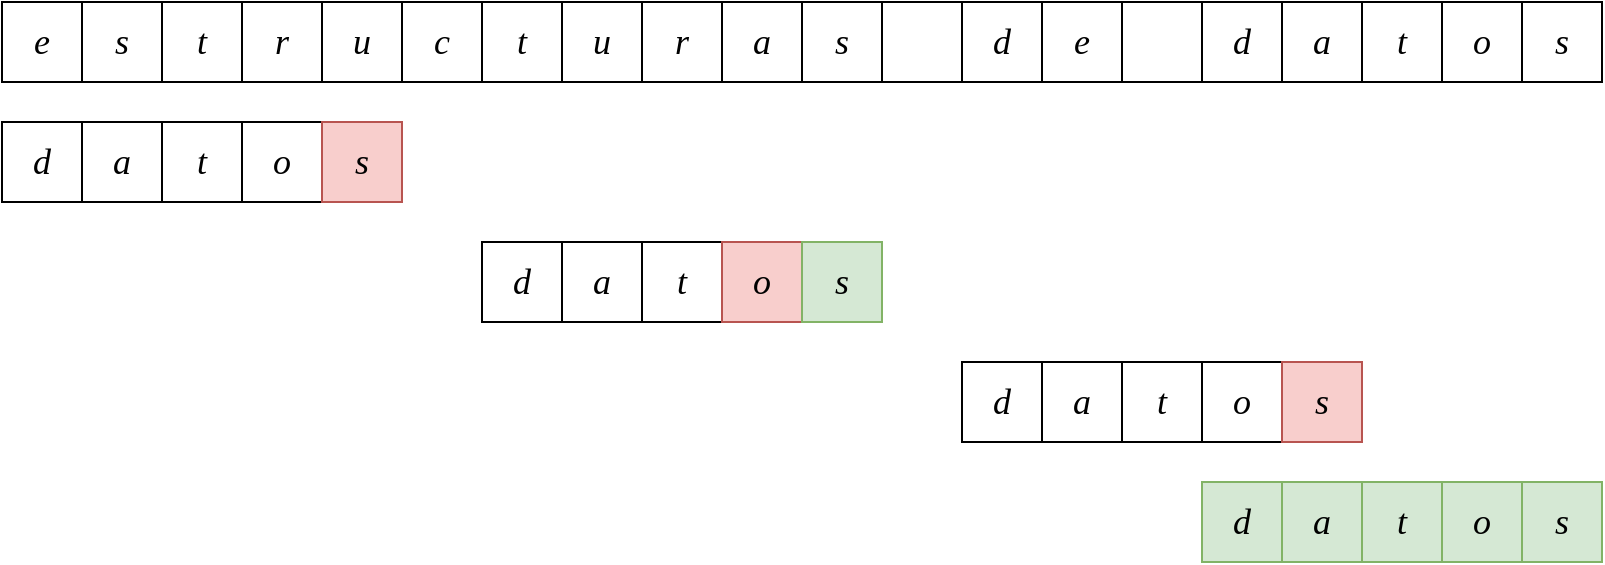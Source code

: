 <mxfile version="12.3.2" type="device" pages="1"><diagram id="65l7ETRmFl2YBwjKA_3H" name="Page-1"><mxGraphModel dx="1092" dy="816" grid="1" gridSize="10" guides="1" tooltips="1" connect="1" arrows="1" fold="1" page="1" pageScale="1" pageWidth="850" pageHeight="1100" math="0" shadow="0"><root><mxCell id="0"/><mxCell id="1" parent="0"/><mxCell id="vEnR5lknDzGGeN2CGNRa-22" value="&lt;font face=&quot;cm&quot; style=&quot;font-size: 18px&quot;&gt;&lt;i&gt;e&lt;/i&gt;&lt;/font&gt;" style="whiteSpace=wrap;html=1;aspect=fixed;" parent="1" vertex="1"><mxGeometry y="40" width="40" height="40" as="geometry"/></mxCell><mxCell id="vEnR5lknDzGGeN2CGNRa-23" value="&lt;font face=&quot;cm&quot; style=&quot;font-size: 18px&quot;&gt;&lt;i&gt;s&lt;/i&gt;&lt;/font&gt;" style="whiteSpace=wrap;html=1;aspect=fixed;" parent="1" vertex="1"><mxGeometry x="40" y="40" width="40" height="40" as="geometry"/></mxCell><mxCell id="vEnR5lknDzGGeN2CGNRa-24" value="&lt;font face=&quot;cm&quot; style=&quot;font-size: 18px&quot;&gt;&lt;i&gt;t&lt;/i&gt;&lt;/font&gt;" style="whiteSpace=wrap;html=1;aspect=fixed;" parent="1" vertex="1"><mxGeometry x="80" y="40" width="40" height="40" as="geometry"/></mxCell><mxCell id="vEnR5lknDzGGeN2CGNRa-25" value="&lt;font face=&quot;cm&quot; style=&quot;font-size: 18px&quot;&gt;&lt;i&gt;r&lt;/i&gt;&lt;/font&gt;" style="whiteSpace=wrap;html=1;aspect=fixed;" parent="1" vertex="1"><mxGeometry x="120" y="40" width="40" height="40" as="geometry"/></mxCell><mxCell id="vEnR5lknDzGGeN2CGNRa-26" value="&lt;font face=&quot;cm&quot; style=&quot;font-size: 18px&quot;&gt;&lt;i&gt;u&lt;/i&gt;&lt;/font&gt;" style="whiteSpace=wrap;html=1;aspect=fixed;" parent="1" vertex="1"><mxGeometry x="160" y="40" width="40" height="40" as="geometry"/></mxCell><mxCell id="vEnR5lknDzGGeN2CGNRa-27" value="&lt;font face=&quot;cm&quot;&gt;&lt;span style=&quot;font-size: 18px&quot;&gt;&lt;i&gt;d&lt;/i&gt;&lt;/span&gt;&lt;/font&gt;" style="whiteSpace=wrap;html=1;aspect=fixed;" parent="1" vertex="1"><mxGeometry y="100" width="40" height="40" as="geometry"/></mxCell><mxCell id="vEnR5lknDzGGeN2CGNRa-28" value="&lt;font face=&quot;cm&quot; style=&quot;font-size: 18px&quot;&gt;&lt;i&gt;a&lt;/i&gt;&lt;/font&gt;" style="whiteSpace=wrap;html=1;aspect=fixed;" parent="1" vertex="1"><mxGeometry x="40" y="100" width="40" height="40" as="geometry"/></mxCell><mxCell id="vEnR5lknDzGGeN2CGNRa-29" value="&lt;font face=&quot;cm&quot; style=&quot;font-size: 18px&quot;&gt;&lt;i&gt;t&lt;/i&gt;&lt;/font&gt;" style="whiteSpace=wrap;html=1;aspect=fixed;" parent="1" vertex="1"><mxGeometry x="80" y="100" width="40" height="40" as="geometry"/></mxCell><mxCell id="vEnR5lknDzGGeN2CGNRa-30" value="&lt;font face=&quot;cm&quot; style=&quot;font-size: 18px&quot;&gt;&lt;i&gt;o&lt;/i&gt;&lt;/font&gt;" style="whiteSpace=wrap;html=1;aspect=fixed;" parent="1" vertex="1"><mxGeometry x="120" y="100" width="40" height="40" as="geometry"/></mxCell><mxCell id="vEnR5lknDzGGeN2CGNRa-31" value="&lt;font face=&quot;cm&quot; style=&quot;font-size: 18px&quot;&gt;&lt;i&gt;s&lt;/i&gt;&lt;/font&gt;" style="whiteSpace=wrap;html=1;aspect=fixed;fillColor=#f8cecc;strokeColor=#b85450;" parent="1" vertex="1"><mxGeometry x="160" y="100" width="40" height="40" as="geometry"/></mxCell><mxCell id="vEnR5lknDzGGeN2CGNRa-32" value="&lt;font face=&quot;cm&quot; style=&quot;font-size: 18px&quot;&gt;&lt;i&gt;c&lt;/i&gt;&lt;/font&gt;" style="whiteSpace=wrap;html=1;aspect=fixed;" parent="1" vertex="1"><mxGeometry x="200" y="40" width="40" height="40" as="geometry"/></mxCell><mxCell id="vEnR5lknDzGGeN2CGNRa-33" value="&lt;font face=&quot;cm&quot; style=&quot;font-size: 18px&quot;&gt;&lt;i&gt;t&lt;/i&gt;&lt;/font&gt;" style="whiteSpace=wrap;html=1;aspect=fixed;" parent="1" vertex="1"><mxGeometry x="240" y="40" width="40" height="40" as="geometry"/></mxCell><mxCell id="vEnR5lknDzGGeN2CGNRa-34" value="&lt;font face=&quot;cm&quot; style=&quot;font-size: 18px&quot;&gt;&lt;i&gt;u&lt;/i&gt;&lt;/font&gt;" style="whiteSpace=wrap;html=1;aspect=fixed;" parent="1" vertex="1"><mxGeometry x="280" y="40" width="40" height="40" as="geometry"/></mxCell><mxCell id="vEnR5lknDzGGeN2CGNRa-35" value="&lt;font face=&quot;cm&quot; style=&quot;font-size: 18px&quot;&gt;&lt;i&gt;r&lt;/i&gt;&lt;/font&gt;" style="whiteSpace=wrap;html=1;aspect=fixed;" parent="1" vertex="1"><mxGeometry x="320" y="40" width="40" height="40" as="geometry"/></mxCell><mxCell id="vEnR5lknDzGGeN2CGNRa-36" value="&lt;font face=&quot;cm&quot; style=&quot;font-size: 18px&quot;&gt;&lt;i&gt;a&lt;/i&gt;&lt;/font&gt;" style="whiteSpace=wrap;html=1;aspect=fixed;" parent="1" vertex="1"><mxGeometry x="360" y="40" width="40" height="40" as="geometry"/></mxCell><mxCell id="vEnR5lknDzGGeN2CGNRa-37" value="&lt;font face=&quot;cm&quot; style=&quot;font-size: 18px&quot;&gt;&lt;i&gt;s&lt;/i&gt;&lt;/font&gt;" style="whiteSpace=wrap;html=1;aspect=fixed;" parent="1" vertex="1"><mxGeometry x="400" y="40" width="40" height="40" as="geometry"/></mxCell><mxCell id="vEnR5lknDzGGeN2CGNRa-38" value="&lt;font face=&quot;cm&quot;&gt;&lt;span style=&quot;font-size: 18px&quot;&gt;&lt;i&gt;&amp;nbsp;&lt;/i&gt;&lt;/span&gt;&lt;/font&gt;" style="whiteSpace=wrap;html=1;aspect=fixed;" parent="1" vertex="1"><mxGeometry x="440" y="40" width="40" height="40" as="geometry"/></mxCell><mxCell id="vEnR5lknDzGGeN2CGNRa-39" value="&lt;font face=&quot;cm&quot; style=&quot;font-size: 18px&quot;&gt;&lt;i&gt;d&lt;/i&gt;&lt;/font&gt;" style="whiteSpace=wrap;html=1;aspect=fixed;" parent="1" vertex="1"><mxGeometry x="480" y="40" width="40" height="40" as="geometry"/></mxCell><mxCell id="vEnR5lknDzGGeN2CGNRa-40" value="&lt;font face=&quot;cm&quot; style=&quot;font-size: 18px&quot;&gt;&lt;i&gt;e&lt;/i&gt;&lt;/font&gt;" style="whiteSpace=wrap;html=1;aspect=fixed;" parent="1" vertex="1"><mxGeometry x="520" y="40" width="40" height="40" as="geometry"/></mxCell><mxCell id="vEnR5lknDzGGeN2CGNRa-41" value="&lt;font face=&quot;cm&quot;&gt;&lt;span style=&quot;font-size: 18px&quot;&gt;&lt;i&gt;&amp;nbsp;&lt;/i&gt;&lt;/span&gt;&lt;/font&gt;" style="whiteSpace=wrap;html=1;aspect=fixed;" parent="1" vertex="1"><mxGeometry x="560" y="40" width="40" height="40" as="geometry"/></mxCell><mxCell id="vEnR5lknDzGGeN2CGNRa-42" value="&lt;font face=&quot;cm&quot; style=&quot;font-size: 18px&quot;&gt;&lt;i&gt;d&lt;/i&gt;&lt;/font&gt;" style="whiteSpace=wrap;html=1;aspect=fixed;" parent="1" vertex="1"><mxGeometry x="600" y="40" width="40" height="40" as="geometry"/></mxCell><mxCell id="vEnR5lknDzGGeN2CGNRa-43" value="&lt;font face=&quot;cm&quot; style=&quot;font-size: 18px&quot;&gt;&lt;i&gt;a&lt;/i&gt;&lt;/font&gt;" style="whiteSpace=wrap;html=1;aspect=fixed;" parent="1" vertex="1"><mxGeometry x="640" y="40" width="40" height="40" as="geometry"/></mxCell><mxCell id="vEnR5lknDzGGeN2CGNRa-44" value="&lt;font face=&quot;cm&quot; style=&quot;font-size: 18px&quot;&gt;&lt;i&gt;t&lt;/i&gt;&lt;/font&gt;" style="whiteSpace=wrap;html=1;aspect=fixed;" parent="1" vertex="1"><mxGeometry x="680" y="40" width="40" height="40" as="geometry"/></mxCell><mxCell id="vEnR5lknDzGGeN2CGNRa-45" value="&lt;font face=&quot;cm&quot; style=&quot;font-size: 18px&quot;&gt;&lt;i&gt;o&lt;/i&gt;&lt;/font&gt;" style="whiteSpace=wrap;html=1;aspect=fixed;" parent="1" vertex="1"><mxGeometry x="720" y="40" width="40" height="40" as="geometry"/></mxCell><mxCell id="vEnR5lknDzGGeN2CGNRa-46" value="&lt;font face=&quot;cm&quot; style=&quot;font-size: 18px&quot;&gt;&lt;i&gt;s&lt;/i&gt;&lt;/font&gt;" style="whiteSpace=wrap;html=1;aspect=fixed;" parent="1" vertex="1"><mxGeometry x="760" y="40" width="40" height="40" as="geometry"/></mxCell><mxCell id="vEnR5lknDzGGeN2CGNRa-47" value="&lt;font face=&quot;cm&quot;&gt;&lt;span style=&quot;font-size: 18px&quot;&gt;&lt;i&gt;d&lt;/i&gt;&lt;/span&gt;&lt;/font&gt;" style="whiteSpace=wrap;html=1;aspect=fixed;fillColor=#d5e8d4;strokeColor=#82b366;" parent="1" vertex="1"><mxGeometry x="600" y="280" width="40" height="40" as="geometry"/></mxCell><mxCell id="vEnR5lknDzGGeN2CGNRa-48" value="&lt;font face=&quot;cm&quot; style=&quot;font-size: 18px&quot;&gt;&lt;i&gt;a&lt;/i&gt;&lt;/font&gt;" style="whiteSpace=wrap;html=1;aspect=fixed;fillColor=#d5e8d4;strokeColor=#82b366;" parent="1" vertex="1"><mxGeometry x="640" y="280" width="40" height="40" as="geometry"/></mxCell><mxCell id="vEnR5lknDzGGeN2CGNRa-49" value="&lt;font face=&quot;cm&quot; style=&quot;font-size: 18px&quot;&gt;&lt;i&gt;t&lt;/i&gt;&lt;/font&gt;" style="whiteSpace=wrap;html=1;aspect=fixed;fillColor=#d5e8d4;strokeColor=#82b366;" parent="1" vertex="1"><mxGeometry x="680" y="280" width="40" height="40" as="geometry"/></mxCell><mxCell id="vEnR5lknDzGGeN2CGNRa-50" value="&lt;font face=&quot;cm&quot; style=&quot;font-size: 18px&quot;&gt;&lt;i&gt;o&lt;/i&gt;&lt;/font&gt;" style="whiteSpace=wrap;html=1;aspect=fixed;fillColor=#d5e8d4;strokeColor=#82b366;" parent="1" vertex="1"><mxGeometry x="720" y="280" width="40" height="40" as="geometry"/></mxCell><mxCell id="vEnR5lknDzGGeN2CGNRa-51" value="&lt;font face=&quot;cm&quot; style=&quot;font-size: 18px&quot;&gt;&lt;i&gt;s&lt;/i&gt;&lt;/font&gt;" style="whiteSpace=wrap;html=1;aspect=fixed;fillColor=#d5e8d4;strokeColor=#82b366;" parent="1" vertex="1"><mxGeometry x="760" y="280" width="40" height="40" as="geometry"/></mxCell><mxCell id="vEnR5lknDzGGeN2CGNRa-52" value="&lt;font face=&quot;cm&quot;&gt;&lt;span style=&quot;font-size: 18px&quot;&gt;&lt;i&gt;d&lt;/i&gt;&lt;/span&gt;&lt;/font&gt;" style="whiteSpace=wrap;html=1;aspect=fixed;" parent="1" vertex="1"><mxGeometry x="240" y="160" width="40" height="40" as="geometry"/></mxCell><mxCell id="vEnR5lknDzGGeN2CGNRa-53" value="&lt;font face=&quot;cm&quot; style=&quot;font-size: 18px&quot;&gt;&lt;i&gt;a&lt;/i&gt;&lt;/font&gt;" style="whiteSpace=wrap;html=1;aspect=fixed;" parent="1" vertex="1"><mxGeometry x="280" y="160" width="40" height="40" as="geometry"/></mxCell><mxCell id="vEnR5lknDzGGeN2CGNRa-54" value="&lt;font face=&quot;cm&quot; style=&quot;font-size: 18px&quot;&gt;&lt;i&gt;t&lt;/i&gt;&lt;/font&gt;" style="whiteSpace=wrap;html=1;aspect=fixed;" parent="1" vertex="1"><mxGeometry x="320" y="160" width="40" height="40" as="geometry"/></mxCell><mxCell id="vEnR5lknDzGGeN2CGNRa-55" value="&lt;font face=&quot;cm&quot; style=&quot;font-size: 18px&quot;&gt;&lt;i&gt;o&lt;/i&gt;&lt;/font&gt;" style="whiteSpace=wrap;html=1;aspect=fixed;fillColor=#f8cecc;strokeColor=#b85450;" parent="1" vertex="1"><mxGeometry x="360" y="160" width="40" height="40" as="geometry"/></mxCell><mxCell id="vEnR5lknDzGGeN2CGNRa-56" value="&lt;font face=&quot;cm&quot; style=&quot;font-size: 18px&quot;&gt;&lt;i&gt;s&lt;/i&gt;&lt;/font&gt;" style="whiteSpace=wrap;html=1;aspect=fixed;fillColor=#d5e8d4;strokeColor=#82b366;" parent="1" vertex="1"><mxGeometry x="400" y="160" width="40" height="40" as="geometry"/></mxCell><mxCell id="vEnR5lknDzGGeN2CGNRa-57" value="&lt;font face=&quot;cm&quot;&gt;&lt;span style=&quot;font-size: 18px&quot;&gt;&lt;i&gt;d&lt;/i&gt;&lt;/span&gt;&lt;/font&gt;" style="whiteSpace=wrap;html=1;aspect=fixed;" parent="1" vertex="1"><mxGeometry x="480" y="220" width="40" height="40" as="geometry"/></mxCell><mxCell id="vEnR5lknDzGGeN2CGNRa-58" value="&lt;font face=&quot;cm&quot; style=&quot;font-size: 18px&quot;&gt;&lt;i&gt;a&lt;/i&gt;&lt;/font&gt;" style="whiteSpace=wrap;html=1;aspect=fixed;" parent="1" vertex="1"><mxGeometry x="520" y="220" width="40" height="40" as="geometry"/></mxCell><mxCell id="vEnR5lknDzGGeN2CGNRa-59" value="&lt;font face=&quot;cm&quot; style=&quot;font-size: 18px&quot;&gt;&lt;i&gt;t&lt;/i&gt;&lt;/font&gt;" style="whiteSpace=wrap;html=1;aspect=fixed;" parent="1" vertex="1"><mxGeometry x="560" y="220" width="40" height="40" as="geometry"/></mxCell><mxCell id="vEnR5lknDzGGeN2CGNRa-60" value="&lt;font face=&quot;cm&quot; style=&quot;font-size: 18px&quot;&gt;&lt;i&gt;o&lt;/i&gt;&lt;/font&gt;" style="whiteSpace=wrap;html=1;aspect=fixed;" parent="1" vertex="1"><mxGeometry x="600" y="220" width="40" height="40" as="geometry"/></mxCell><mxCell id="vEnR5lknDzGGeN2CGNRa-61" value="&lt;font face=&quot;cm&quot; style=&quot;font-size: 18px&quot;&gt;&lt;i&gt;s&lt;/i&gt;&lt;/font&gt;" style="whiteSpace=wrap;html=1;aspect=fixed;fillColor=#f8cecc;strokeColor=#b85450;" parent="1" vertex="1"><mxGeometry x="640" y="220" width="40" height="40" as="geometry"/></mxCell></root></mxGraphModel></diagram></mxfile>